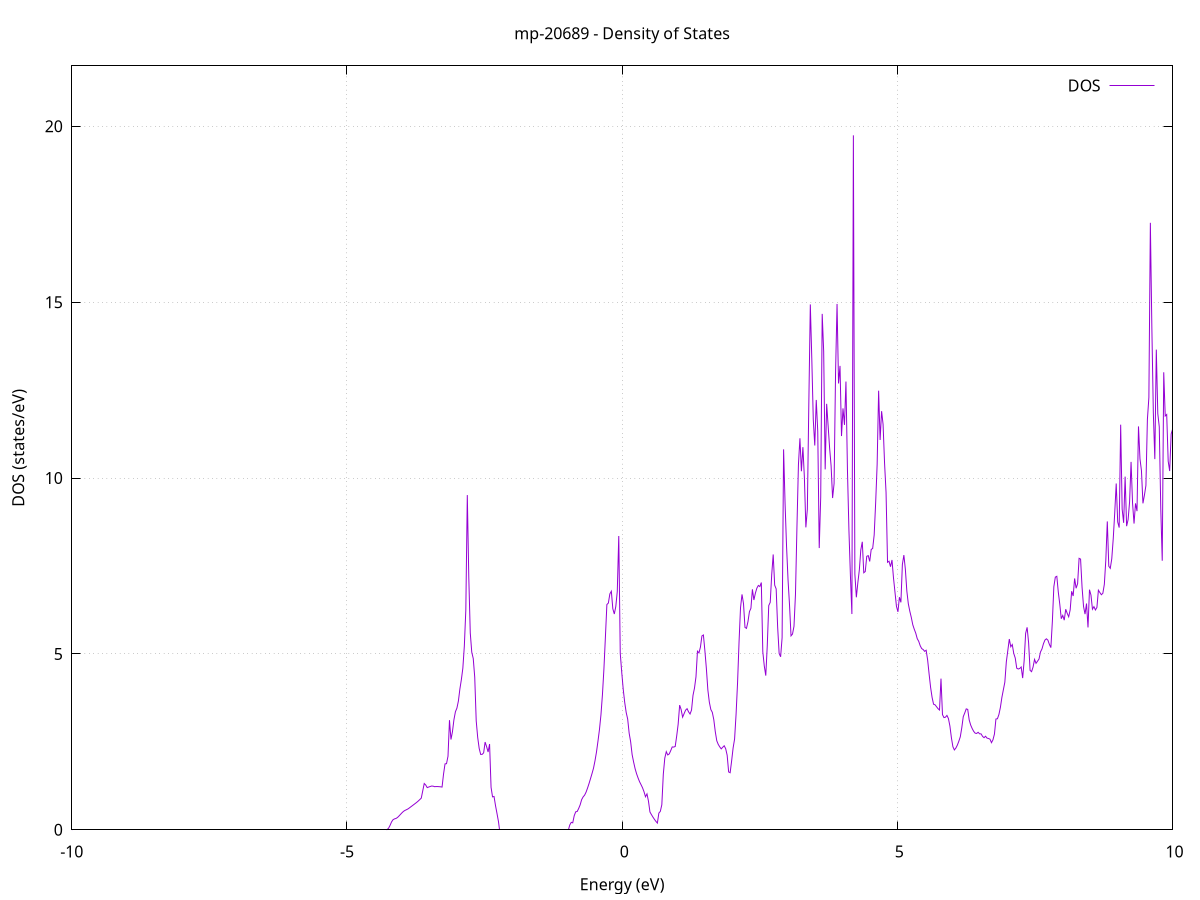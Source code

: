 set title 'mp-20689 - Density of States'
set xlabel 'Energy (eV)'
set ylabel 'DOS (states/eV)'
set grid
set xrange [-10:10]
set yrange [0:21.720]
set xzeroaxis lt -1
set terminal png size 800,600
set output 'mp-20689_dos_gnuplot.png'
plot '-' using 1:2 with lines title 'DOS'
-27.825300 0.000000
-27.798300 0.000000
-27.771300 0.000000
-27.744300 0.000000
-27.717400 0.000000
-27.690400 0.000000
-27.663400 0.000000
-27.636400 0.000000
-27.609400 0.000000
-27.582400 0.000000
-27.555500 0.000000
-27.528500 0.000000
-27.501500 0.000000
-27.474500 0.000000
-27.447500 0.000000
-27.420600 0.000000
-27.393600 0.000000
-27.366600 0.000000
-27.339600 0.000000
-27.312600 0.000000
-27.285600 0.000000
-27.258700 0.000000
-27.231700 0.000000
-27.204700 0.000000
-27.177700 0.000000
-27.150700 0.000000
-27.123800 0.000000
-27.096800 0.000000
-27.069800 0.000000
-27.042800 0.000000
-27.015800 0.000000
-26.988900 0.000000
-26.961900 0.000000
-26.934900 0.000000
-26.907900 0.000000
-26.880900 0.000000
-26.853900 0.000000
-26.827000 0.000000
-26.800000 0.000000
-26.773000 0.000000
-26.746000 0.000000
-26.719000 0.000000
-26.692100 0.000000
-26.665100 0.000000
-26.638100 0.000000
-26.611100 0.000000
-26.584100 0.000000
-26.557200 0.000000
-26.530200 0.000000
-26.503200 0.000000
-26.476200 0.000000
-26.449200 0.000000
-26.422200 0.000000
-26.395300 0.000000
-26.368300 0.000000
-26.341300 0.000000
-26.314300 0.000000
-26.287300 0.000000
-26.260400 0.000000
-26.233400 0.000000
-26.206400 0.000000
-26.179400 0.000000
-26.152400 0.000000
-26.125500 0.000000
-26.098500 0.000000
-26.071500 0.000000
-26.044500 0.000000
-26.017500 0.000000
-25.990500 0.000000
-25.963600 0.000000
-25.936600 0.000000
-25.909600 0.000000
-25.882600 0.000000
-25.855600 0.000000
-25.828700 0.000000
-25.801700 0.000000
-25.774700 0.000000
-25.747700 0.000000
-25.720700 0.000000
-25.693700 0.000000
-25.666800 0.000000
-25.639800 0.000000
-25.612800 0.000000
-25.585800 0.000000
-25.558800 0.000000
-25.531900 0.000000
-25.504900 0.000000
-25.477900 0.000000
-25.450900 0.000000
-25.423900 0.000000
-25.397000 0.000000
-25.370000 0.117300
-25.343000 1.511900
-25.316000 2.758300
-25.289000 4.755000
-25.262000 15.916900
-25.235100 20.005600
-25.208100 31.914800
-25.181100 49.811600
-25.154100 35.812900
-25.127100 15.411300
-25.100200 22.761700
-25.073200 29.791200
-25.046200 19.736900
-25.019200 25.577900
-24.992200 23.839000
-24.965300 18.723700
-24.938300 28.627100
-24.911300 31.291300
-24.884300 35.830000
-24.857300 40.328100
-24.830300 34.622700
-24.803400 34.358000
-24.776400 31.573500
-24.749400 33.694000
-24.722400 50.995500
-24.695400 33.517800
-24.668500 30.370800
-24.641500 49.497200
-24.614500 34.406700
-24.587500 40.787400
-24.560500 28.633900
-24.533500 19.195300
-24.506600 8.022100
-24.479600 0.000000
-24.452600 4.651900
-24.425600 5.010100
-24.398600 9.730000
-24.371700 22.413400
-24.344700 26.535500
-24.317700 27.989100
-24.290700 25.934800
-24.263700 22.124100
-24.236800 28.530200
-24.209800 23.546000
-24.182800 37.241500
-24.155800 17.465500
-24.128800 38.002800
-24.101800 22.618500
-24.074900 20.466300
-24.047900 36.659100
-24.020900 40.057800
-23.993900 18.548300
-23.966900 3.199900
-23.940000 1.328300
-23.913000 0.000000
-23.886000 0.000000
-23.859000 0.000000
-23.832000 0.000000
-23.805100 0.000000
-23.778100 0.000000
-23.751100 0.000000
-23.724100 0.000000
-23.697100 0.000000
-23.670100 0.000000
-23.643200 0.000000
-23.616200 0.000000
-23.589200 0.000000
-23.562200 0.000000
-23.535200 0.000000
-23.508300 0.000000
-23.481300 0.000000
-23.454300 0.000000
-23.427300 0.000000
-23.400300 0.000000
-23.373300 0.000000
-23.346400 0.000000
-23.319400 0.000000
-23.292400 0.000000
-23.265400 0.000000
-23.238400 0.000000
-23.211500 0.000000
-23.184500 0.000000
-23.157500 0.000000
-23.130500 0.000000
-23.103500 0.000000
-23.076600 0.000000
-23.049600 0.000000
-23.022600 0.000000
-22.995600 0.000000
-22.968600 0.000000
-22.941600 0.000000
-22.914700 0.000000
-22.887700 0.000000
-22.860700 0.000000
-22.833700 0.000000
-22.806700 0.000000
-22.779800 0.000000
-22.752800 0.000000
-22.725800 0.000000
-22.698800 0.000000
-22.671800 0.000000
-22.644900 0.000000
-22.617900 0.000000
-22.590900 0.000000
-22.563900 0.000000
-22.536900 0.000000
-22.509900 0.000000
-22.483000 0.000000
-22.456000 0.000000
-22.429000 0.000000
-22.402000 0.000000
-22.375000 0.000000
-22.348100 0.000000
-22.321100 0.000000
-22.294100 0.000000
-22.267100 0.000000
-22.240100 0.000000
-22.213200 0.000000
-22.186200 0.000000
-22.159200 0.000000
-22.132200 0.000000
-22.105200 0.000000
-22.078200 0.000000
-22.051300 0.000000
-22.024300 0.000000
-21.997300 0.000000
-21.970300 0.000000
-21.943300 0.000000
-21.916400 0.000000
-21.889400 0.000000
-21.862400 0.000000
-21.835400 0.000000
-21.808400 0.000000
-21.781400 0.000000
-21.754500 0.000000
-21.727500 0.000000
-21.700500 0.000000
-21.673500 0.000000
-21.646500 0.000000
-21.619600 0.000000
-21.592600 0.000000
-21.565600 0.000000
-21.538600 0.000000
-21.511600 0.000000
-21.484700 0.000000
-21.457700 0.000000
-21.430700 0.000000
-21.403700 0.000000
-21.376700 0.000000
-21.349700 0.000000
-21.322800 0.000000
-21.295800 0.000000
-21.268800 0.000000
-21.241800 0.000000
-21.214800 0.000000
-21.187900 0.000000
-21.160900 0.000000
-21.133900 0.000000
-21.106900 0.000000
-21.079900 0.000000
-21.053000 0.000000
-21.026000 0.000000
-20.999000 0.000000
-20.972000 0.000000
-20.945000 0.000000
-20.918000 0.000000
-20.891100 0.000000
-20.864100 0.000000
-20.837100 0.000000
-20.810100 0.000000
-20.783100 0.000000
-20.756200 0.000000
-20.729200 0.000000
-20.702200 0.000000
-20.675200 0.000000
-20.648200 0.000000
-20.621200 0.000000
-20.594300 0.000000
-20.567300 0.000000
-20.540300 0.000000
-20.513300 0.000000
-20.486300 0.000000
-20.459400 0.000000
-20.432400 0.000000
-20.405400 0.000000
-20.378400 0.000000
-20.351400 0.000000
-20.324500 0.000000
-20.297500 0.000000
-20.270500 0.000000
-20.243500 0.000000
-20.216500 0.000000
-20.189500 0.000000
-20.162600 0.000000
-20.135600 0.000000
-20.108600 0.000000
-20.081600 0.000000
-20.054600 0.000000
-20.027700 0.000000
-20.000700 0.000000
-19.973700 0.000000
-19.946700 0.000000
-19.919700 0.000000
-19.892800 0.000000
-19.865800 0.000000
-19.838800 0.000000
-19.811800 0.000000
-19.784800 0.000000
-19.757800 0.000000
-19.730900 0.000000
-19.703900 0.000000
-19.676900 0.000000
-19.649900 0.000000
-19.622900 0.000000
-19.596000 0.000000
-19.569000 0.000000
-19.542000 0.000000
-19.515000 0.000000
-19.488000 0.000000
-19.461000 0.000000
-19.434100 0.000000
-19.407100 0.000000
-19.380100 0.000000
-19.353100 0.000000
-19.326100 0.000000
-19.299200 0.000000
-19.272200 0.000000
-19.245200 0.000000
-19.218200 0.000000
-19.191200 0.000000
-19.164300 0.000000
-19.137300 0.000000
-19.110300 0.000000
-19.083300 0.000000
-19.056300 0.000000
-19.029300 0.000000
-19.002400 0.000000
-18.975400 0.000000
-18.948400 0.000000
-18.921400 0.000000
-18.894400 0.000000
-18.867500 0.000000
-18.840500 0.000000
-18.813500 0.000000
-18.786500 0.000000
-18.759500 0.000000
-18.732600 0.000000
-18.705600 0.000000
-18.678600 0.000000
-18.651600 0.000000
-18.624600 0.000000
-18.597600 0.000000
-18.570700 0.000000
-18.543700 0.000000
-18.516700 0.000000
-18.489700 0.000000
-18.462700 0.000000
-18.435800 0.000000
-18.408800 0.000000
-18.381800 0.000000
-18.354800 0.000000
-18.327800 0.000000
-18.300900 0.000000
-18.273900 0.000000
-18.246900 0.000000
-18.219900 0.000000
-18.192900 0.000000
-18.165900 0.000000
-18.139000 0.000000
-18.112000 0.000000
-18.085000 0.000000
-18.058000 0.000000
-18.031000 0.000000
-18.004100 0.000000
-17.977100 0.000000
-17.950100 0.000000
-17.923100 0.000000
-17.896100 0.000000
-17.869100 0.000000
-17.842200 0.000000
-17.815200 0.000000
-17.788200 0.000000
-17.761200 0.000000
-17.734200 0.000000
-17.707300 0.000000
-17.680300 0.000000
-17.653300 0.000000
-17.626300 0.000000
-17.599300 0.000000
-17.572400 0.000000
-17.545400 0.000000
-17.518400 0.000000
-17.491400 0.000000
-17.464400 0.000000
-17.437400 0.000000
-17.410500 0.000000
-17.383500 0.000000
-17.356500 0.000000
-17.329500 0.000000
-17.302500 0.000000
-17.275600 0.000000
-17.248600 0.000000
-17.221600 0.000000
-17.194600 0.000000
-17.167600 0.000000
-17.140700 0.000000
-17.113700 0.000000
-17.086700 0.000000
-17.059700 0.000000
-17.032700 0.000000
-17.005700 0.000000
-16.978800 0.000000
-16.951800 0.000000
-16.924800 0.000000
-16.897800 0.000000
-16.870800 0.000000
-16.843900 0.000000
-16.816900 0.000000
-16.789900 0.000000
-16.762900 0.000000
-16.735900 0.000000
-16.708900 0.000000
-16.682000 0.000000
-16.655000 0.000000
-16.628000 0.000000
-16.601000 0.000000
-16.574000 0.000000
-16.547100 0.000000
-16.520100 0.000000
-16.493100 0.000000
-16.466100 0.000000
-16.439100 0.000000
-16.412200 0.000000
-16.385200 0.000000
-16.358200 0.000000
-16.331200 0.000000
-16.304200 0.000000
-16.277200 0.000000
-16.250300 0.000000
-16.223300 0.000000
-16.196300 0.000000
-16.169300 0.000000
-16.142300 0.000000
-16.115400 0.000000
-16.088400 0.000000
-16.061400 0.000000
-16.034400 0.000000
-16.007400 0.000000
-15.980500 0.000000
-15.953500 0.000000
-15.926500 0.000000
-15.899500 0.000000
-15.872500 0.000000
-15.845500 0.000000
-15.818600 0.000000
-15.791600 0.000000
-15.764600 0.000000
-15.737600 0.000000
-15.710600 0.000000
-15.683700 0.000000
-15.656700 0.000000
-15.629700 0.000000
-15.602700 0.000000
-15.575700 0.000000
-15.548700 0.000000
-15.521800 0.000000
-15.494800 0.000000
-15.467800 0.000000
-15.440800 0.000000
-15.413800 0.000000
-15.386900 0.000000
-15.359900 0.000000
-15.332900 0.000000
-15.305900 0.000000
-15.278900 0.000000
-15.252000 0.000000
-15.225000 0.000000
-15.198000 0.000000
-15.171000 0.000000
-15.144000 0.000000
-15.117000 0.000000
-15.090100 0.000000
-15.063100 0.000000
-15.036100 0.000000
-15.009100 0.000000
-14.982100 0.000000
-14.955200 0.000000
-14.928200 0.000000
-14.901200 0.000000
-14.874200 0.000000
-14.847200 0.000000
-14.820300 0.000000
-14.793300 0.000000
-14.766300 0.000000
-14.739300 0.000000
-14.712300 0.000000
-14.685300 0.000000
-14.658400 0.000000
-14.631400 0.000000
-14.604400 0.000000
-14.577400 0.000000
-14.550400 0.000000
-14.523500 0.000000
-14.496500 0.000000
-14.469500 0.000000
-14.442500 0.000000
-14.415500 0.000000
-14.388600 0.000000
-14.361600 0.000000
-14.334600 0.000000
-14.307600 0.000000
-14.280600 0.000000
-14.253600 0.000000
-14.226700 0.000000
-14.199700 0.000000
-14.172700 0.000000
-14.145700 0.000000
-14.118700 0.000000
-14.091800 0.000000
-14.064800 0.000000
-14.037800 0.000000
-14.010800 0.000000
-13.983800 0.000000
-13.956800 0.000000
-13.929900 0.000000
-13.902900 0.000000
-13.875900 0.000000
-13.848900 0.000000
-13.821900 0.000000
-13.795000 0.000000
-13.768000 0.000000
-13.741000 0.000000
-13.714000 0.000000
-13.687000 0.000000
-13.660100 0.000000
-13.633100 0.000000
-13.606100 0.000000
-13.579100 0.000000
-13.552100 0.000000
-13.525100 0.000000
-13.498200 0.000000
-13.471200 0.000000
-13.444200 0.000000
-13.417200 0.000000
-13.390200 0.000000
-13.363300 0.000000
-13.336300 0.000000
-13.309300 0.000000
-13.282300 0.000000
-13.255300 0.000000
-13.228400 0.000000
-13.201400 0.000000
-13.174400 0.000000
-13.147400 0.000000
-13.120400 0.000000
-13.093400 0.000000
-13.066500 0.000000
-13.039500 0.000000
-13.012500 0.000000
-12.985500 0.000000
-12.958500 0.000000
-12.931600 0.000000
-12.904600 0.000000
-12.877600 0.000000
-12.850600 0.000000
-12.823600 0.000000
-12.796600 0.000000
-12.769700 0.000000
-12.742700 0.000000
-12.715700 0.000000
-12.688700 0.000000
-12.661700 0.000000
-12.634800 0.000000
-12.607800 0.000000
-12.580800 0.000000
-12.553800 0.000000
-12.526800 0.000000
-12.499900 0.000000
-12.472900 0.000000
-12.445900 0.000000
-12.418900 0.000000
-12.391900 0.000000
-12.364900 0.000000
-12.338000 0.000000
-12.311000 0.000000
-12.284000 0.000000
-12.257000 0.000000
-12.230000 0.000000
-12.203100 0.000000
-12.176100 0.000000
-12.149100 0.000000
-12.122100 0.000000
-12.095100 0.000000
-12.068200 0.000000
-12.041200 0.000000
-12.014200 0.000000
-11.987200 0.000000
-11.960200 0.000000
-11.933200 0.000000
-11.906300 0.000000
-11.879300 0.000000
-11.852300 0.000000
-11.825300 0.000000
-11.798300 0.000000
-11.771400 0.000000
-11.744400 0.000000
-11.717400 0.000000
-11.690400 0.000000
-11.663400 0.000000
-11.636400 0.000000
-11.609500 0.000000
-11.582500 0.000000
-11.555500 0.000000
-11.528500 0.000000
-11.501500 0.000000
-11.474600 0.000000
-11.447600 0.000000
-11.420600 0.000000
-11.393600 0.000000
-11.366600 0.000000
-11.339700 0.000000
-11.312700 0.000000
-11.285700 0.000000
-11.258700 0.000000
-11.231700 0.000000
-11.204700 0.000000
-11.177800 0.000000
-11.150800 0.000000
-11.123800 0.000000
-11.096800 0.000000
-11.069800 0.000000
-11.042900 0.000000
-11.015900 0.000000
-10.988900 0.000000
-10.961900 0.000000
-10.934900 0.000000
-10.908000 0.000000
-10.881000 0.000000
-10.854000 0.000000
-10.827000 0.000000
-10.800000 0.000000
-10.773000 0.000000
-10.746100 0.000000
-10.719100 0.000000
-10.692100 0.000000
-10.665100 0.000000
-10.638100 0.000000
-10.611200 0.000000
-10.584200 0.000000
-10.557200 0.000000
-10.530200 0.000000
-10.503200 0.000000
-10.476300 0.000000
-10.449300 0.000000
-10.422300 0.000000
-10.395300 0.000000
-10.368300 0.000000
-10.341300 0.000000
-10.314400 0.000000
-10.287400 0.000000
-10.260400 0.000000
-10.233400 0.000000
-10.206400 0.000000
-10.179500 0.000000
-10.152500 0.000000
-10.125500 0.000000
-10.098500 0.000000
-10.071500 0.000000
-10.044500 0.000000
-10.017600 0.000000
-9.990600 0.000000
-9.963600 0.000000
-9.936600 0.000000
-9.909600 0.000000
-9.882700 0.000000
-9.855700 0.000000
-9.828700 0.000000
-9.801700 0.000000
-9.774700 0.000000
-9.747800 0.000000
-9.720800 0.000000
-9.693800 0.000000
-9.666800 0.000000
-9.639800 0.000000
-9.612800 0.000000
-9.585900 0.000000
-9.558900 0.000000
-9.531900 0.000000
-9.504900 0.000000
-9.477900 0.000000
-9.451000 0.000000
-9.424000 0.000000
-9.397000 0.000000
-9.370000 0.000000
-9.343000 0.000000
-9.316100 0.000000
-9.289100 0.000000
-9.262100 0.000000
-9.235100 0.000000
-9.208100 0.000000
-9.181100 0.000000
-9.154200 0.000000
-9.127200 0.000000
-9.100200 0.000000
-9.073200 0.000000
-9.046200 0.000000
-9.019300 0.000000
-8.992300 0.000000
-8.965300 0.000000
-8.938300 0.000000
-8.911300 0.000000
-8.884300 0.000000
-8.857400 0.000000
-8.830400 0.000000
-8.803400 0.000000
-8.776400 0.000000
-8.749400 0.000000
-8.722500 0.000000
-8.695500 0.000000
-8.668500 0.000000
-8.641500 0.000000
-8.614500 0.000000
-8.587600 0.000000
-8.560600 0.000000
-8.533600 0.000000
-8.506600 0.000000
-8.479600 0.000000
-8.452600 0.000000
-8.425700 0.000000
-8.398700 0.000000
-8.371700 0.000000
-8.344700 0.000000
-8.317700 0.000000
-8.290800 0.000000
-8.263800 0.000000
-8.236800 0.000000
-8.209800 0.000000
-8.182800 0.000000
-8.155900 0.000000
-8.128900 0.000000
-8.101900 0.000000
-8.074900 0.000000
-8.047900 0.000000
-8.020900 0.000000
-7.994000 0.000000
-7.967000 0.000000
-7.940000 0.000000
-7.913000 0.000000
-7.886000 0.000000
-7.859100 0.000000
-7.832100 0.000000
-7.805100 0.000000
-7.778100 0.000000
-7.751100 0.000000
-7.724100 0.000000
-7.697200 0.000000
-7.670200 0.000000
-7.643200 0.000000
-7.616200 0.000000
-7.589200 0.000000
-7.562300 0.000000
-7.535300 0.000000
-7.508300 0.000000
-7.481300 0.000000
-7.454300 0.000000
-7.427400 0.000000
-7.400400 0.000000
-7.373400 0.000000
-7.346400 0.000000
-7.319400 0.000000
-7.292400 0.000000
-7.265500 0.000000
-7.238500 0.000000
-7.211500 0.000000
-7.184500 0.000000
-7.157500 0.000000
-7.130600 0.000000
-7.103600 0.000000
-7.076600 0.000000
-7.049600 0.000000
-7.022600 0.000000
-6.995700 0.000000
-6.968700 0.000000
-6.941700 0.000000
-6.914700 0.000000
-6.887700 0.000000
-6.860700 0.000000
-6.833800 0.000000
-6.806800 0.000000
-6.779800 0.000000
-6.752800 0.000000
-6.725800 0.000000
-6.698900 0.000000
-6.671900 0.000000
-6.644900 0.000000
-6.617900 0.000000
-6.590900 0.000000
-6.564000 0.000000
-6.537000 0.000000
-6.510000 0.000000
-6.483000 0.000000
-6.456000 0.000000
-6.429000 0.000000
-6.402100 0.000000
-6.375100 0.000000
-6.348100 0.000000
-6.321100 0.000000
-6.294100 0.000000
-6.267200 0.000000
-6.240200 0.000000
-6.213200 0.000000
-6.186200 0.000000
-6.159200 0.000000
-6.132200 0.000000
-6.105300 0.000000
-6.078300 0.000000
-6.051300 0.000000
-6.024300 0.000000
-5.997300 0.000000
-5.970400 0.000000
-5.943400 0.000000
-5.916400 0.000000
-5.889400 0.000000
-5.862400 0.000000
-5.835500 0.000000
-5.808500 0.000000
-5.781500 0.000000
-5.754500 0.000000
-5.727500 0.000000
-5.700500 0.000000
-5.673600 0.000000
-5.646600 0.000000
-5.619600 0.000000
-5.592600 0.000000
-5.565600 0.000000
-5.538700 0.000000
-5.511700 0.000000
-5.484700 0.000000
-5.457700 0.000000
-5.430700 0.000000
-5.403800 0.000000
-5.376800 0.000000
-5.349800 0.000000
-5.322800 0.000000
-5.295800 0.000000
-5.268800 0.000000
-5.241900 0.000000
-5.214900 0.000000
-5.187900 0.000000
-5.160900 0.000000
-5.133900 0.000000
-5.107000 0.000000
-5.080000 0.000000
-5.053000 0.000000
-5.026000 0.000000
-4.999000 0.000000
-4.972000 0.000000
-4.945100 0.000000
-4.918100 0.000000
-4.891100 0.000000
-4.864100 0.000000
-4.837100 0.000000
-4.810200 0.000000
-4.783200 0.000000
-4.756200 0.000000
-4.729200 0.000000
-4.702200 0.000000
-4.675300 0.000000
-4.648300 0.000000
-4.621300 0.000000
-4.594300 0.000000
-4.567300 0.000000
-4.540300 0.000000
-4.513400 0.000000
-4.486400 0.000000
-4.459400 0.000000
-4.432400 0.000000
-4.405400 0.000000
-4.378500 0.000000
-4.351500 0.000000
-4.324500 0.000000
-4.297500 0.000000
-4.270500 0.005400
-4.243600 0.046000
-4.216600 0.126400
-4.189600 0.224200
-4.162600 0.286800
-4.135600 0.309900
-4.108600 0.322400
-4.081700 0.349900
-4.054700 0.391500
-4.027700 0.437300
-4.000700 0.482400
-3.973700 0.522800
-3.946800 0.550300
-3.919800 0.570000
-3.892800 0.591900
-3.865800 0.621800
-3.838800 0.654000
-3.811800 0.685800
-3.784900 0.717600
-3.757900 0.749400
-3.730900 0.782400
-3.703900 0.818900
-3.676900 0.858700
-3.650000 0.899800
-3.623000 1.108100
-3.596000 1.315700
-3.569000 1.272900
-3.542000 1.199100
-3.515100 1.215200
-3.488100 1.230300
-3.461100 1.243500
-3.434100 1.240000
-3.407100 1.225000
-3.380100 1.229000
-3.353200 1.228500
-3.326200 1.225900
-3.299200 1.221400
-3.272200 1.214600
-3.245200 1.583900
-3.218300 1.873600
-3.191300 1.880000
-3.164300 2.089900
-3.137300 3.117300
-3.110300 2.566400
-3.083400 2.786000
-3.056400 3.129700
-3.029400 3.356100
-3.002400 3.458500
-2.975400 3.661100
-2.948400 4.001500
-2.921500 4.268200
-2.894500 4.594700
-2.867500 5.221400
-2.840500 6.245500
-2.813500 9.516100
-2.786600 7.182200
-2.759600 5.596300
-2.732600 5.050300
-2.705600 4.870300
-2.678600 4.340400
-2.651600 3.096500
-2.624700 2.625800
-2.597700 2.313700
-2.570700 2.143000
-2.543700 2.143400
-2.516700 2.187600
-2.489800 2.493700
-2.462800 2.363600
-2.435800 2.210800
-2.408800 2.437800
-2.381800 1.206700
-2.354900 0.936100
-2.327900 0.947100
-2.300900 0.686900
-2.273900 0.462200
-2.246900 0.229700
-2.219900 0.000000
-2.193000 0.000000
-2.166000 0.000000
-2.139000 0.000000
-2.112000 0.000000
-2.085000 0.000000
-2.058100 0.000000
-2.031100 0.000000
-2.004100 0.000000
-1.977100 0.000000
-1.950100 0.000000
-1.923200 0.000000
-1.896200 0.000000
-1.869200 0.000000
-1.842200 0.000000
-1.815200 0.000000
-1.788200 0.000000
-1.761300 0.000000
-1.734300 0.000000
-1.707300 0.000000
-1.680300 0.000000
-1.653300 0.000000
-1.626400 0.000000
-1.599400 0.000000
-1.572400 0.000000
-1.545400 0.000000
-1.518400 0.000000
-1.491500 0.000000
-1.464500 0.000000
-1.437500 0.000000
-1.410500 0.000000
-1.383500 0.000000
-1.356500 0.000000
-1.329600 0.000000
-1.302600 0.000000
-1.275600 0.000000
-1.248600 0.000000
-1.221600 0.000000
-1.194700 0.000000
-1.167700 0.000000
-1.140700 0.000000
-1.113700 0.000000
-1.086700 0.000000
-1.059700 0.000000
-1.032800 0.000000
-1.005800 0.000000
-0.978800 0.000000
-0.951800 0.134800
-0.924800 0.211500
-0.897900 0.198000
-0.870900 0.399100
-0.843900 0.510600
-0.816900 0.520100
-0.789900 0.605700
-0.763000 0.708900
-0.736000 0.856000
-0.709000 0.934800
-0.682000 0.985100
-0.655000 1.072100
-0.628000 1.188600
-0.601100 1.317400
-0.574100 1.457200
-0.547100 1.600300
-0.520100 1.752300
-0.493100 1.964000
-0.466200 2.211200
-0.439200 2.519400
-0.412200 2.849000
-0.385200 3.267700
-0.358200 3.838500
-0.331300 4.569400
-0.304300 5.474800
-0.277300 6.403700
-0.250300 6.447100
-0.223300 6.707000
-0.196300 6.782000
-0.169400 6.284500
-0.142400 6.135200
-0.115400 6.346100
-0.088400 6.772600
-0.061400 8.352700
-0.034500 5.020000
-0.007500 4.477200
0.019500 3.996500
0.046500 3.623300
0.073500 3.335100
0.100500 3.147500
0.127400 2.745800
0.154400 2.502800
0.181400 2.137500
0.208400 1.926100
0.235400 1.737000
0.262300 1.592300
0.289300 1.473400
0.316300 1.367100
0.343300 1.282700
0.370300 1.194600
0.397200 1.082100
0.424200 0.938600
0.451200 1.020000
0.478200 0.815000
0.505200 0.505900
0.532200 0.430700
0.559100 0.361900
0.586100 0.298000
0.613100 0.239400
0.640100 0.190600
0.667100 0.473800
0.694000 0.524000
0.721000 0.712300
0.748000 1.580900
0.775000 2.038500
0.802000 2.220900
0.828900 2.127100
0.855900 2.156900
0.882900 2.251900
0.909900 2.355000
0.936900 2.352100
0.963900 2.367000
0.990800 2.661900
1.017800 3.002900
1.044800 3.544300
1.071800 3.418400
1.098800 3.202000
1.125700 3.302000
1.152700 3.401100
1.179700 3.443300
1.206700 3.352700
1.233700 3.291800
1.260700 3.403400
1.287600 3.823300
1.314600 4.028900
1.341600 4.349300
1.368600 5.076900
1.395600 5.029100
1.422500 5.194400
1.449500 5.511100
1.476500 5.538800
1.503500 5.089600
1.530500 4.582900
1.557400 3.976100
1.584400 3.627200
1.611400 3.419900
1.638400 3.339300
1.665400 3.129500
1.692400 2.788800
1.719300 2.530800
1.746300 2.427100
1.773300 2.357400
1.800300 2.300400
1.827300 2.346500
1.854200 2.388900
1.881200 2.305500
1.908200 2.118700
1.935200 1.644100
1.962200 1.622400
1.989100 1.954900
2.016100 2.324800
2.043100 2.581700
2.070100 3.283600
2.097100 4.178400
2.124100 5.343300
2.151000 6.317200
2.178000 6.692800
2.205000 6.431200
2.232000 5.753900
2.259000 5.726400
2.285900 5.915700
2.312900 6.201300
2.339900 6.298200
2.366900 6.836300
2.393900 6.533000
2.420800 6.726700
2.447800 6.869900
2.474800 6.947000
2.501800 6.915600
2.528800 7.029800
2.555800 5.061600
2.582700 4.657600
2.609700 4.383200
2.636700 5.230100
2.663700 6.375100
2.690700 6.466200
2.717600 7.252200
2.744600 7.828000
2.771600 6.956100
2.798600 6.848100
2.825600 5.762800
2.852600 5.013400
2.879500 4.918300
2.906500 5.460800
2.933500 10.816900
2.960500 9.275300
2.987500 8.049900
3.014400 7.105300
3.041400 6.390000
3.068400 5.513800
3.095400 5.564600
3.122400 5.785200
3.149300 6.689100
3.176300 8.616000
3.203300 10.382600
3.230300 11.131400
3.257300 10.193700
3.284300 10.879200
3.311200 10.023000
3.338200 8.598000
3.365200 9.113800
3.392200 12.148600
3.419200 14.937700
3.446100 13.387200
3.473100 11.658100
3.500100 10.926000
3.527100 12.222100
3.554100 11.327700
3.581000 8.009900
3.608000 9.461000
3.635000 14.669200
3.662000 13.597500
3.689000 10.247400
3.716000 12.110900
3.742900 11.480000
3.769900 10.849900
3.796900 10.344400
3.823900 9.431900
3.850900 9.841900
3.877800 12.999600
3.904800 14.951300
3.931800 12.690000
3.958800 13.188900
3.985800 11.195200
4.012800 11.982400
4.039700 11.511600
4.066700 12.744800
4.093700 10.235600
4.120700 8.517600
4.147700 7.230100
4.174600 6.134400
4.201600 19.745100
4.228600 7.270400
4.255600 6.610300
4.282600 7.022500
4.309500 7.382300
4.336500 7.957400
4.363500 8.188500
4.390500 7.307500
4.417500 7.342800
4.444500 7.775700
4.471400 7.795500
4.498400 7.629100
4.525400 7.970000
4.552400 8.000600
4.579400 8.381500
4.606300 9.293300
4.633300 10.385100
4.660300 12.485200
4.687300 11.082600
4.714300 11.902500
4.741200 11.528000
4.768200 10.425500
4.795200 9.591100
4.822200 7.605700
4.849200 7.636000
4.876200 7.479600
4.903100 7.671600
4.930100 7.167600
4.957100 6.760100
4.984100 6.355500
5.011100 6.196100
5.038000 6.613100
5.065000 6.465900
5.092000 7.545900
5.119000 7.810100
5.146000 7.408000
5.173000 6.787100
5.199900 6.425100
5.226900 6.214600
5.253900 6.038400
5.280900 5.829300
5.307900 5.701600
5.334800 5.590000
5.361800 5.434700
5.388800 5.358200
5.415800 5.233500
5.442800 5.152100
5.469700 5.124400
5.496700 5.073500
5.523700 5.104300
5.550700 4.829800
5.577700 4.426100
5.604700 4.048500
5.631600 3.765100
5.658600 3.569300
5.685600 3.553600
5.712600 3.499000
5.739600 3.442900
5.766500 3.405900
5.793500 4.297200
5.820500 3.273900
5.847500 3.189800
5.874500 3.201300
5.901400 3.251200
5.928400 3.163700
5.955400 2.950200
5.982400 2.619300
6.009400 2.364100
6.036400 2.269600
6.063300 2.322500
6.090300 2.405300
6.117300 2.515100
6.144300 2.644300
6.171300 2.900600
6.198200 3.216800
6.225200 3.321800
6.252200 3.437400
6.279200 3.422900
6.306200 3.121500
6.333100 2.977000
6.360100 2.879200
6.387100 2.799100
6.414100 2.746900
6.441100 2.738800
6.468100 2.771600
6.495000 2.728500
6.522000 2.726600
6.549000 2.654900
6.576000 2.618800
6.603000 2.659300
6.629900 2.606200
6.656900 2.595100
6.683900 2.575700
6.710900 2.476600
6.737900 2.558600
6.764900 2.722900
6.791800 3.149500
6.818800 3.156900
6.845800 3.276600
6.872800 3.479700
6.899800 3.761200
6.926700 3.979500
6.953700 4.196400
6.980700 4.774500
7.007700 5.095900
7.034700 5.423100
7.061600 5.203800
7.088600 5.266200
7.115600 5.014100
7.142600 4.883400
7.169600 4.594000
7.196600 4.571600
7.223500 4.584800
7.250500 4.628400
7.277500 4.313000
7.304500 4.809200
7.331500 5.585500
7.358400 5.755800
7.385400 5.320400
7.412400 4.532200
7.439400 4.495500
7.466400 4.625900
7.493300 4.843800
7.520300 4.732500
7.547300 4.792600
7.574300 4.854000
7.601300 5.055100
7.628300 5.141000
7.655200 5.290200
7.682200 5.394100
7.709200 5.429900
7.736200 5.391200
7.763200 5.269200
7.790100 5.179200
7.817100 5.921300
7.844100 6.910100
7.871100 7.184500
7.898100 7.207100
7.925100 6.756400
7.952000 6.411700
7.979000 6.001300
8.006000 6.094200
8.033000 5.959900
8.060000 6.270600
8.086900 6.154300
8.113900 6.056600
8.140900 6.253800
8.167900 6.782600
8.194900 6.647200
8.221800 7.146400
8.248800 6.866800
8.275800 6.997900
8.302800 7.718500
8.329800 7.696300
8.356800 6.895200
8.383700 6.348500
8.410700 6.131500
8.437700 6.432700
8.464700 5.752500
8.491700 6.826800
8.518600 6.672900
8.545600 6.271600
8.572600 6.344100
8.599600 6.249500
8.626600 6.322400
8.653500 6.811100
8.680500 6.744800
8.707500 6.683000
8.734500 6.724300
8.761500 6.979100
8.788500 7.673300
8.815400 8.768500
8.842400 7.494600
8.869400 7.433700
8.896400 7.704900
8.923400 8.278300
8.950300 9.012300
8.977300 9.845200
9.004300 8.751600
9.031300 8.592000
9.058300 11.517600
9.085300 9.116300
9.112200 8.727400
9.139200 10.042100
9.166200 8.632600
9.193200 8.817200
9.220200 9.320200
9.247100 10.459900
9.274100 9.287200
9.301100 8.707400
9.328100 9.280500
9.355100 9.059800
9.382000 11.469300
9.409000 10.547500
9.436000 10.210100
9.463000 9.281400
9.490000 9.514400
9.517000 9.788500
9.543900 11.667000
9.570900 12.290700
9.597900 17.258600
9.624900 14.283600
9.651900 11.851500
9.678800 10.538200
9.705800 13.652600
9.732800 11.835700
9.759800 11.454700
9.786800 9.139900
9.813700 7.649000
9.840700 13.008400
9.867700 11.765600
9.894700 11.807400
9.921700 10.481600
9.948700 10.200500
9.975600 11.253600
10.002600 11.394900
10.029600 11.223300
10.056600 9.791400
10.083600 8.667800
10.110500 9.819600
10.137500 7.591700
10.164500 7.362900
10.191500 6.239700
10.218500 5.443500
10.245400 5.144000
10.272400 4.526500
10.299400 4.241200
10.326400 4.144200
10.353400 4.141300
10.380400 4.301600
10.407300 4.577200
10.434300 4.595900
10.461300 4.629200
10.488300 4.527400
10.515300 4.205000
10.542200 3.726000
10.569200 3.517800
10.596200 3.393600
10.623200 3.270300
10.650200 3.317400
10.677200 3.399700
10.704100 4.417100
10.731100 5.887700
10.758100 6.165800
10.785100 5.947800
10.812100 5.855900
10.839000 5.623700
10.866000 5.521700
10.893000 4.949900
10.920000 4.772200
10.947000 4.116100
10.973900 4.292400
11.000900 4.995000
11.027900 5.308500
11.054900 5.437100
11.081900 6.027500
11.108900 6.566400
11.135800 7.158800
11.162800 6.131200
11.189800 5.735600
11.216800 5.664000
11.243800 5.556300
11.270700 5.505600
11.297700 5.536900
11.324700 5.703200
11.351700 5.662500
11.378700 5.985000
11.405600 5.650000
11.432600 5.313100
11.459600 5.288200
11.486600 5.276800
11.513600 5.376000
11.540600 5.615200
11.567500 5.815200
11.594500 5.318400
11.621500 4.886700
11.648500 4.758800
11.675500 4.766900
11.702400 4.667600
11.729400 4.773800
11.756400 5.512600
11.783400 4.739400
11.810400 4.987200
11.837400 5.215400
11.864300 5.697500
11.891300 6.044200
11.918300 6.189200
11.945300 5.917200
11.972300 5.468300
11.999200 5.461500
12.026200 5.676800
12.053200 5.535100
12.080200 5.814800
12.107200 5.564900
12.134100 4.699200
12.161100 4.372500
12.188100 4.265600
12.215100 4.279800
12.242100 4.152700
12.269100 3.972400
12.296000 3.933700
12.323000 3.879400
12.350000 3.943300
12.377000 4.132100
12.404000 3.929300
12.430900 3.617000
12.457900 3.430100
12.484900 3.728500
12.511900 3.913400
12.538900 4.089300
12.565800 4.389600
12.592800 4.805400
12.619800 5.973800
12.646800 6.257600
12.673800 5.309200
12.700800 4.862400
12.727700 4.590600
12.754700 4.412500
12.781700 4.487900
12.808700 4.115000
12.835700 3.988800
12.862600 3.900400
12.889600 4.719600
12.916600 3.798800
12.943600 3.626000
12.970600 3.873800
12.997600 3.954000
13.024500 3.975700
13.051500 4.019900
13.078500 3.997800
13.105500 4.045800
13.132500 4.160100
13.159400 4.279300
13.186400 4.435300
13.213400 4.510500
13.240400 4.593500
13.267400 4.648800
13.294300 5.162300
13.321300 6.088900
13.348300 5.213600
13.375300 5.156500
13.402300 5.077000
13.429300 4.978100
13.456200 4.839600
13.483200 4.406200
13.510200 4.244400
13.537200 4.050900
13.564200 4.005300
13.591100 3.707600
13.618100 3.485800
13.645100 3.331100
13.672100 3.190700
13.699100 3.531400
13.726000 4.041200
13.753000 4.552100
13.780000 5.111300
13.807000 5.156100
13.834000 4.979000
13.861000 4.223800
13.887900 3.272900
13.914900 2.794700
13.941900 2.617500
13.968900 2.597600
13.995900 3.985400
14.022800 2.455100
14.049800 2.299500
14.076800 2.712200
14.103800 2.945600
14.130800 2.987700
14.157700 3.171600
14.184700 3.243300
14.211700 3.299900
14.238700 3.402600
14.265700 4.236400
14.292700 4.395500
14.319600 4.301100
14.346600 4.440400
14.373600 4.468300
14.400600 4.368200
14.427600 4.777600
14.454500 5.305100
14.481500 6.572300
14.508500 6.715400
14.535500 5.582300
14.562500 4.853100
14.589500 4.350100
14.616400 4.164100
14.643400 4.047700
14.670400 3.901000
14.697400 3.745100
14.724400 3.571500
14.751300 3.476500
14.778300 4.786400
14.805300 3.522900
14.832300 3.355500
14.859300 3.385500
14.886200 3.538500
14.913200 3.462700
14.940200 3.584500
14.967200 3.533200
14.994200 3.624800
15.021200 3.667500
15.048100 3.745000
15.075100 3.823500
15.102100 4.000700
15.129100 4.111100
15.156100 4.122600
15.183000 4.170000
15.210000 4.122800
15.237000 4.340100
15.264000 4.365700
15.291000 4.311400
15.317900 4.400500
15.344900 4.533100
15.371900 4.461500
15.398900 4.760400
15.425900 4.754600
15.452900 4.408600
15.479800 4.333500
15.506800 4.490700
15.533800 4.207000
15.560800 4.196700
15.587800 4.232200
15.614700 4.299300
15.641700 4.396100
15.668700 4.499100
15.695700 4.792900
15.722700 5.149400
15.749700 5.367600
15.776600 5.620900
15.803600 5.493100
15.830600 5.574900
15.857600 5.366200
15.884600 6.046500
15.911500 5.620300
15.938500 4.483600
15.965500 4.121300
15.992500 3.715000
16.019500 3.157400
16.046400 2.886600
16.073400 2.845900
16.100400 2.859900
16.127400 2.921700
16.154400 3.779800
16.181400 3.395600
16.208300 3.499400
16.235300 3.889500
16.262300 3.286900
16.289300 3.287400
16.316300 3.310600
16.343200 3.742400
16.370200 3.673000
16.397200 3.770300
16.424200 3.869000
16.451200 4.041300
16.478100 3.989400
16.505100 3.983500
16.532100 4.052100
16.559100 3.941900
16.586100 3.959500
16.613100 4.298300
16.640000 4.450500
16.667000 4.315400
16.694000 3.907100
16.721000 4.678500
16.748000 4.326100
16.774900 4.149500
16.801900 3.802100
16.828900 3.713700
16.855900 3.782600
16.882900 3.859700
16.909900 3.690200
16.936800 4.121300
16.963800 4.560500
16.990800 4.419500
17.017800 4.357600
17.044800 4.324200
17.071700 4.335500
17.098700 4.296200
17.125700 4.100700
17.152700 3.921600
17.179700 3.747600
17.206600 3.462800
17.233600 3.355300
17.260600 3.231700
17.287600 3.130700
17.314600 3.095500
17.341600 3.238400
17.368500 3.338800
17.395500 3.638400
17.422500 3.406000
17.449500 3.417500
17.476500 3.151500
17.503400 3.051700
17.530400 3.067200
17.557400 3.070300
17.584400 3.155300
17.611400 3.262400
17.638300 3.387100
17.665300 3.238600
17.692300 3.302100
17.719300 3.374200
17.746300 3.436500
17.773300 3.560200
17.800200 3.698300
17.827200 4.066900
17.854200 4.425600
17.881200 5.225200
17.908200 7.477800
17.935100 4.432200
17.962100 4.027400
17.989100 3.955200
18.016100 4.160700
18.043100 3.751500
18.070000 3.567200
18.097000 3.364500
18.124000 3.271000
18.151000 3.242000
18.178000 3.271500
18.205000 3.421400
18.231900 3.628200
18.258900 3.927600
18.285900 4.172800
18.312900 4.115200
18.339900 4.071800
18.366800 4.250000
18.393800 4.085100
18.420800 4.084900
18.447800 4.171500
18.474800 4.260400
18.501800 4.334800
18.528700 4.410800
18.555700 4.527100
18.582700 4.717100
18.609700 4.770100
18.636700 4.766300
18.663600 4.878200
18.690600 4.999200
18.717600 5.116600
18.744600 5.497300
18.771600 5.589900
18.798500 5.298800
18.825500 5.490000
18.852500 5.725000
18.879500 5.701400
18.906500 5.242400
18.933500 5.020800
18.960400 4.805500
18.987400 4.560300
19.014400 4.546200
19.041400 4.493000
19.068400 4.685600
19.095300 4.492300
19.122300 4.700000
19.149300 4.992900
19.176300 5.139600
19.203300 5.382600
19.230200 5.514400
19.257200 5.682700
19.284200 5.209400
19.311200 4.782800
19.338200 4.452200
19.365200 4.869400
19.392100 5.044300
19.419100 4.638700
19.446100 4.967000
19.473100 5.668400
19.500100 5.634200
19.527000 5.652200
19.554000 5.607500
19.581000 4.076700
19.608000 3.549700
19.635000 2.983900
19.662000 2.729700
19.688900 3.357900
19.715900 3.882000
19.742900 4.740700
19.769900 5.561200
19.796900 5.232100
19.823800 4.971900
19.850800 4.826900
19.877800 5.102100
19.904800 5.170400
19.931800 4.888800
19.958700 4.745500
19.985700 4.608200
20.012700 4.549100
20.039700 4.408300
20.066700 4.297000
20.093700 4.405300
20.120600 4.548300
20.147600 5.041400
20.174600 6.043200
20.201600 6.696000
20.228600 5.513400
20.255500 4.840100
20.282500 4.413800
20.309500 4.314500
20.336500 4.330000
20.363500 5.251300
20.390400 4.690900
20.417400 4.807200
20.444400 5.041200
20.471400 5.135100
20.498400 5.383900
20.525400 5.299900
20.552300 5.053100
20.579300 4.804600
20.606300 5.024100
20.633300 5.094200
20.660300 4.944200
20.687200 4.930400
20.714200 4.646800
20.741200 4.434000
20.768200 4.431300
20.795200 4.261700
20.822200 4.279900
20.849100 4.244000
20.876100 4.649500
20.903100 4.116400
20.930100 4.422400
20.957100 5.284500
20.984000 5.042800
21.011000 4.915900
21.038000 4.589300
21.065000 4.537100
21.092000 4.677500
21.118900 4.780900
21.145900 4.855000
21.172900 4.743300
21.199900 4.946900
21.226900 4.869200
21.253900 4.790300
21.280800 4.707400
21.307800 4.640700
21.334800 4.678200
21.361800 4.916800
21.388800 4.718200
21.415700 4.479600
21.442700 4.814800
21.469700 4.217500
21.496700 4.082900
21.523700 4.054800
21.550600 4.022000
21.577600 4.033300
21.604600 3.975000
21.631600 3.943100
21.658600 4.003600
21.685600 4.015900
21.712500 3.979400
21.739500 4.049500
21.766500 4.014900
21.793500 4.071600
21.820500 3.739800
21.847400 3.624000
21.874400 3.496700
21.901400 3.397200
21.928400 3.238000
21.955400 3.019300
21.982300 2.822800
22.009300 2.687000
22.036300 2.538400
22.063300 2.380900
22.090300 2.253200
22.117300 2.170100
22.144200 2.192600
22.171200 2.181300
22.198200 2.141900
22.225200 2.111100
22.252200 2.051900
22.279100 1.976500
22.306100 1.899300
22.333100 1.821900
22.360100 1.686900
22.387100 1.574100
22.414100 1.681600
22.441000 1.555100
22.468000 1.404200
22.495000 1.285500
22.522000 1.250000
22.549000 1.174600
22.575900 1.097800
22.602900 1.091300
22.629900 1.074100
22.656900 1.073500
22.683900 1.068500
22.710800 1.069700
22.737800 1.068200
22.764800 1.199700
22.791800 1.003000
22.818800 1.004700
22.845800 1.004800
22.872700 1.007300
22.899700 1.006700
22.926700 1.000800
22.953700 0.996500
22.980700 0.993200
23.007600 0.979800
23.034600 0.884800
23.061600 0.846000
23.088600 0.827100
23.115600 0.824800
23.142500 0.847400
23.169500 1.116800
23.196500 1.302300
23.223500 0.940900
23.250500 0.559700
23.277500 0.492500
23.304400 0.442500
23.331400 0.400800
23.358400 0.372300
23.385400 0.354000
23.412400 0.343200
23.439300 0.340000
23.466300 0.421500
23.493300 0.469100
23.520300 0.446700
23.547300 0.368700
23.574300 0.322500
23.601200 0.267400
23.628200 0.217000
23.655200 0.146100
23.682200 0.001100
23.709200 0.000000
23.736100 0.000000
23.763100 0.000000
23.790100 0.000000
23.817100 0.000000
23.844100 0.000000
23.871000 0.000000
23.898000 0.000000
23.925000 0.000000
23.952000 0.000000
23.979000 0.000000
24.006000 0.000000
24.032900 0.000000
24.059900 0.000000
24.086900 0.000000
24.113900 0.000000
24.140900 0.000000
24.167800 0.000000
24.194800 0.000000
24.221800 0.000000
24.248800 0.000000
24.275800 0.000000
24.302700 0.000000
24.329700 0.000000
24.356700 0.000000
24.383700 0.000000
24.410700 0.000000
24.437700 0.000000
24.464600 0.000000
24.491600 0.000000
24.518600 0.000000
24.545600 0.000000
24.572600 0.000000
24.599500 0.000000
24.626500 0.000000
24.653500 0.000000
24.680500 0.000000
24.707500 0.000000
24.734500 0.000000
24.761400 0.000000
24.788400 0.000000
24.815400 0.000000
24.842400 0.000000
24.869400 0.000000
24.896300 0.000000
24.923300 0.000000
24.950300 0.000000
24.977300 0.000000
25.004300 0.000000
25.031200 0.000000
25.058200 0.000000
25.085200 0.000000
25.112200 0.000000
25.139200 0.000000
25.166200 0.000000
25.193100 0.000000
25.220100 0.000000
25.247100 0.000000
25.274100 0.000000
25.301100 0.000000
25.328000 0.000000
25.355000 0.000000
25.382000 0.000000
25.409000 0.000000
25.436000 0.000000
25.462900 0.000000
25.489900 0.000000
25.516900 0.000000
25.543900 0.000000
25.570900 0.000000
25.597900 0.000000
25.624800 0.000000
25.651800 0.000000
25.678800 0.000000
25.705800 0.000000
25.732800 0.000000
25.759700 0.000000
25.786700 0.000000
25.813700 0.000000
25.840700 0.000000
25.867700 0.000000
25.894600 0.000000
25.921600 0.000000
25.948600 0.000000
25.975600 0.000000
26.002600 0.000000
26.029600 0.000000
26.056500 0.000000
26.083500 0.000000
26.110500 0.000000
26.137500 0.000000
e
